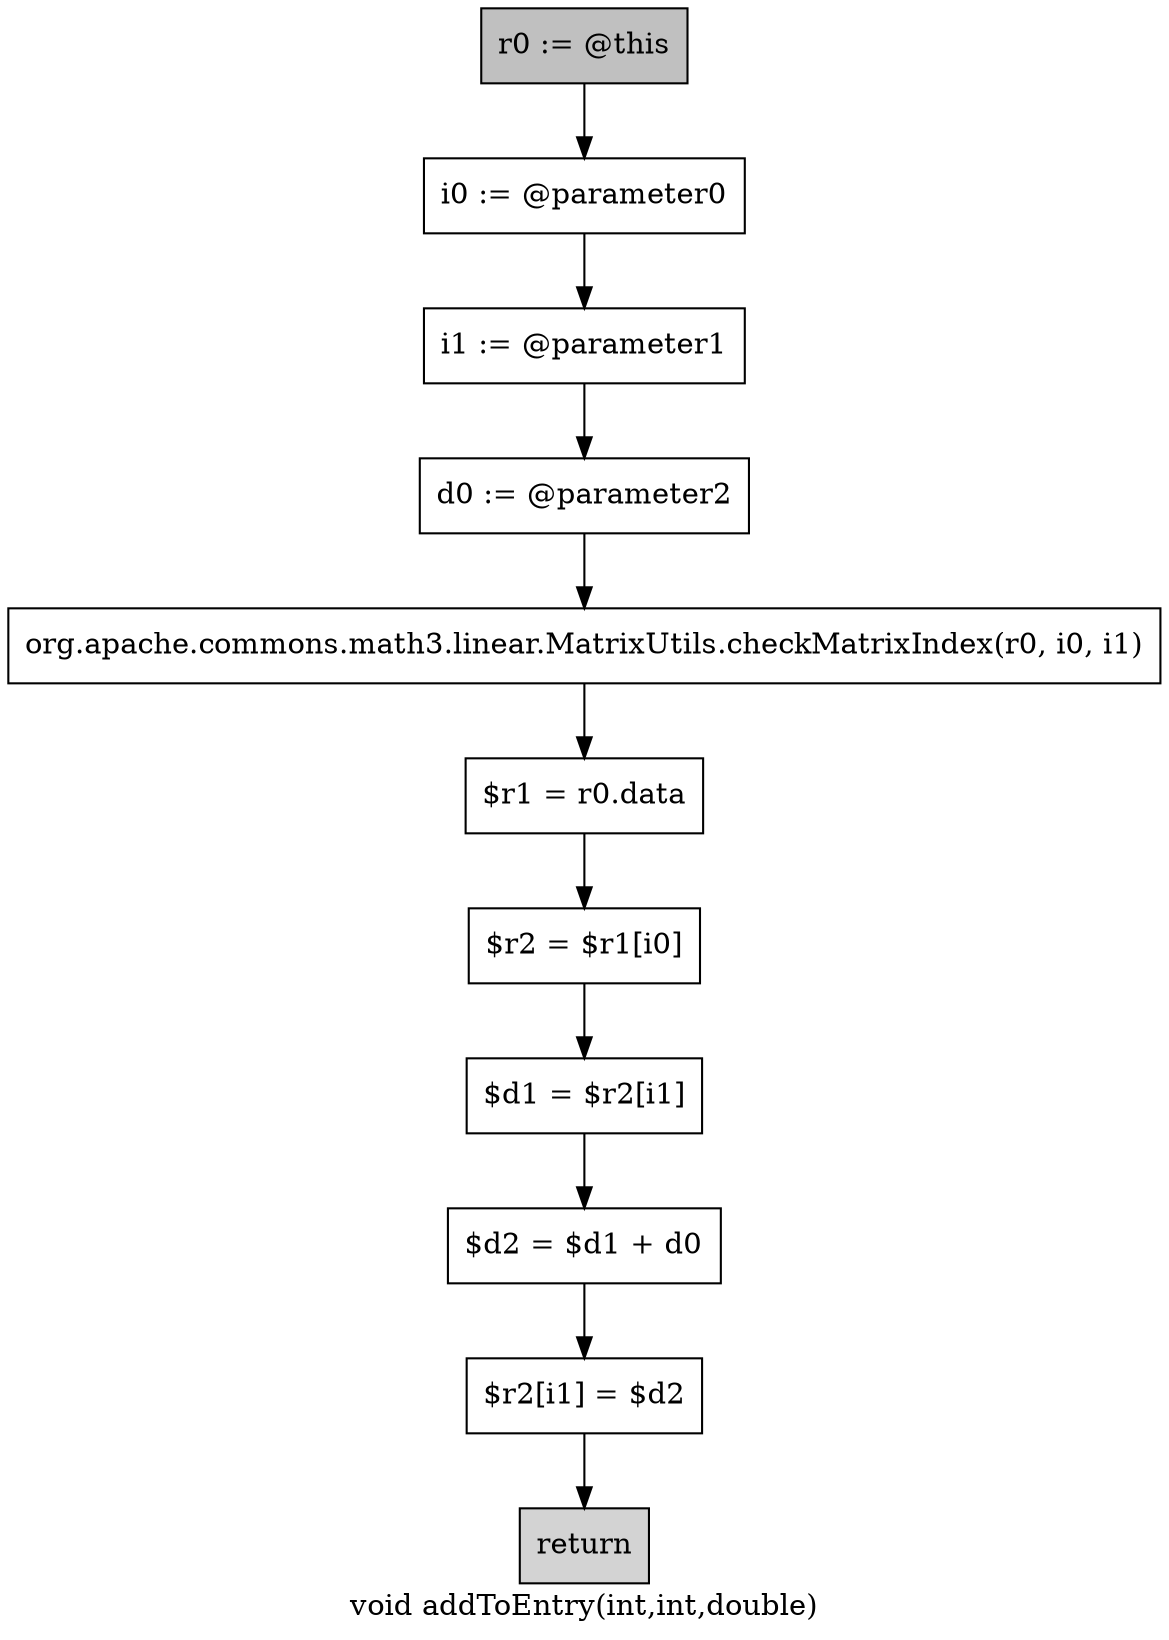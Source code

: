 digraph "void addToEntry(int,int,double)" {
    label="void addToEntry(int,int,double)";
    node [shape=box];
    "0" [style=filled,fillcolor=gray,label="r0 := @this",];
    "1" [label="i0 := @parameter0",];
    "0"->"1";
    "2" [label="i1 := @parameter1",];
    "1"->"2";
    "3" [label="d0 := @parameter2",];
    "2"->"3";
    "4" [label="org.apache.commons.math3.linear.MatrixUtils.checkMatrixIndex(r0, i0, i1)",];
    "3"->"4";
    "5" [label="$r1 = r0.data",];
    "4"->"5";
    "6" [label="$r2 = $r1[i0]",];
    "5"->"6";
    "7" [label="$d1 = $r2[i1]",];
    "6"->"7";
    "8" [label="$d2 = $d1 + d0",];
    "7"->"8";
    "9" [label="$r2[i1] = $d2",];
    "8"->"9";
    "10" [style=filled,fillcolor=lightgray,label="return",];
    "9"->"10";
}
